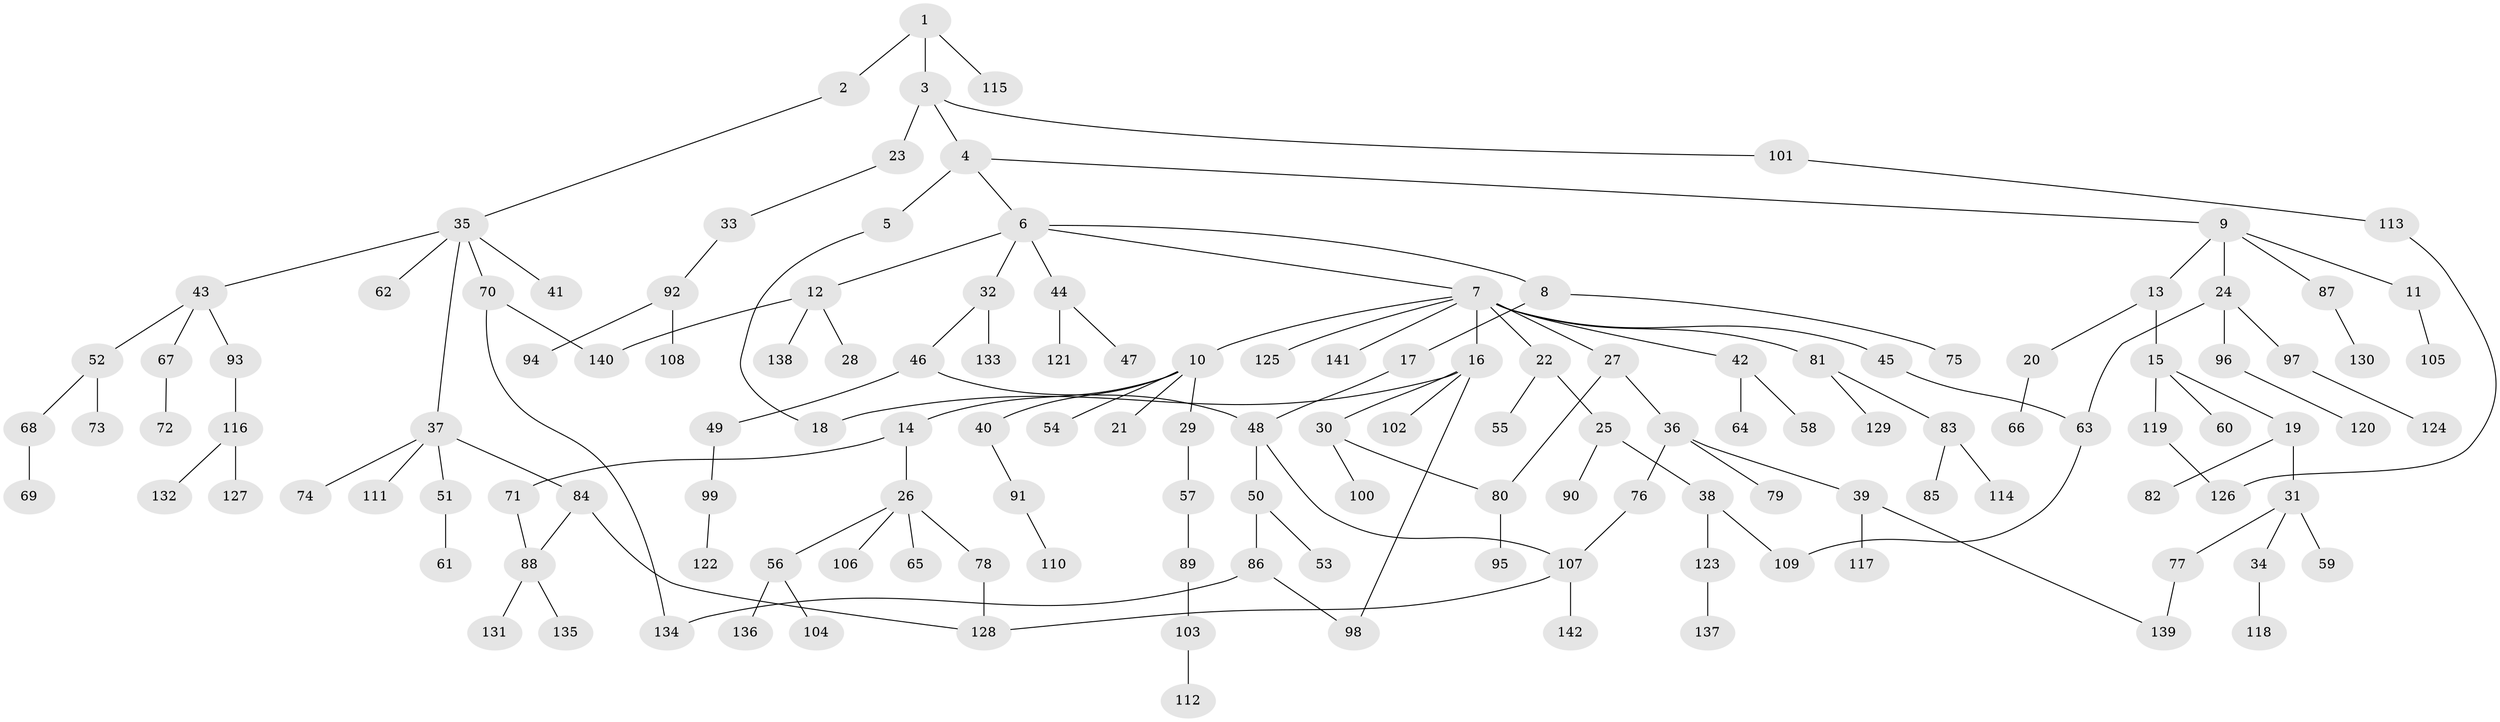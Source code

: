 // coarse degree distribution, {5: 0.05102040816326531, 2: 0.21428571428571427, 4: 0.11224489795918367, 6: 0.02040816326530612, 14: 0.01020408163265306, 3: 0.10204081632653061, 1: 0.47959183673469385, 8: 0.01020408163265306}
// Generated by graph-tools (version 1.1) at 2025/51/02/27/25 19:51:37]
// undirected, 142 vertices, 155 edges
graph export_dot {
graph [start="1"]
  node [color=gray90,style=filled];
  1;
  2;
  3;
  4;
  5;
  6;
  7;
  8;
  9;
  10;
  11;
  12;
  13;
  14;
  15;
  16;
  17;
  18;
  19;
  20;
  21;
  22;
  23;
  24;
  25;
  26;
  27;
  28;
  29;
  30;
  31;
  32;
  33;
  34;
  35;
  36;
  37;
  38;
  39;
  40;
  41;
  42;
  43;
  44;
  45;
  46;
  47;
  48;
  49;
  50;
  51;
  52;
  53;
  54;
  55;
  56;
  57;
  58;
  59;
  60;
  61;
  62;
  63;
  64;
  65;
  66;
  67;
  68;
  69;
  70;
  71;
  72;
  73;
  74;
  75;
  76;
  77;
  78;
  79;
  80;
  81;
  82;
  83;
  84;
  85;
  86;
  87;
  88;
  89;
  90;
  91;
  92;
  93;
  94;
  95;
  96;
  97;
  98;
  99;
  100;
  101;
  102;
  103;
  104;
  105;
  106;
  107;
  108;
  109;
  110;
  111;
  112;
  113;
  114;
  115;
  116;
  117;
  118;
  119;
  120;
  121;
  122;
  123;
  124;
  125;
  126;
  127;
  128;
  129;
  130;
  131;
  132;
  133;
  134;
  135;
  136;
  137;
  138;
  139;
  140;
  141;
  142;
  1 -- 2;
  1 -- 3;
  1 -- 115;
  2 -- 35;
  3 -- 4;
  3 -- 23;
  3 -- 101;
  4 -- 5;
  4 -- 6;
  4 -- 9;
  5 -- 18;
  6 -- 7;
  6 -- 8;
  6 -- 12;
  6 -- 32;
  6 -- 44;
  7 -- 10;
  7 -- 16;
  7 -- 22;
  7 -- 27;
  7 -- 42;
  7 -- 45;
  7 -- 81;
  7 -- 125;
  7 -- 141;
  8 -- 17;
  8 -- 75;
  9 -- 11;
  9 -- 13;
  9 -- 24;
  9 -- 87;
  10 -- 14;
  10 -- 21;
  10 -- 29;
  10 -- 40;
  10 -- 54;
  11 -- 105;
  12 -- 28;
  12 -- 138;
  12 -- 140;
  13 -- 15;
  13 -- 20;
  14 -- 26;
  14 -- 71;
  15 -- 19;
  15 -- 60;
  15 -- 119;
  16 -- 18;
  16 -- 30;
  16 -- 102;
  16 -- 98;
  17 -- 48;
  19 -- 31;
  19 -- 82;
  20 -- 66;
  22 -- 25;
  22 -- 55;
  23 -- 33;
  24 -- 96;
  24 -- 97;
  24 -- 63;
  25 -- 38;
  25 -- 90;
  26 -- 56;
  26 -- 65;
  26 -- 78;
  26 -- 106;
  27 -- 36;
  27 -- 80;
  29 -- 57;
  30 -- 100;
  30 -- 80;
  31 -- 34;
  31 -- 59;
  31 -- 77;
  32 -- 46;
  32 -- 133;
  33 -- 92;
  34 -- 118;
  35 -- 37;
  35 -- 41;
  35 -- 43;
  35 -- 62;
  35 -- 70;
  36 -- 39;
  36 -- 76;
  36 -- 79;
  37 -- 51;
  37 -- 74;
  37 -- 84;
  37 -- 111;
  38 -- 123;
  38 -- 109;
  39 -- 117;
  39 -- 139;
  40 -- 91;
  42 -- 58;
  42 -- 64;
  43 -- 52;
  43 -- 67;
  43 -- 93;
  44 -- 47;
  44 -- 121;
  45 -- 63;
  46 -- 48;
  46 -- 49;
  48 -- 50;
  48 -- 107;
  49 -- 99;
  50 -- 53;
  50 -- 86;
  51 -- 61;
  52 -- 68;
  52 -- 73;
  56 -- 104;
  56 -- 136;
  57 -- 89;
  63 -- 109;
  67 -- 72;
  68 -- 69;
  70 -- 134;
  70 -- 140;
  71 -- 88;
  76 -- 107;
  77 -- 139;
  78 -- 128;
  80 -- 95;
  81 -- 83;
  81 -- 129;
  83 -- 85;
  83 -- 114;
  84 -- 128;
  84 -- 88;
  86 -- 98;
  86 -- 134;
  87 -- 130;
  88 -- 131;
  88 -- 135;
  89 -- 103;
  91 -- 110;
  92 -- 94;
  92 -- 108;
  93 -- 116;
  96 -- 120;
  97 -- 124;
  99 -- 122;
  101 -- 113;
  103 -- 112;
  107 -- 142;
  107 -- 128;
  113 -- 126;
  116 -- 127;
  116 -- 132;
  119 -- 126;
  123 -- 137;
}
